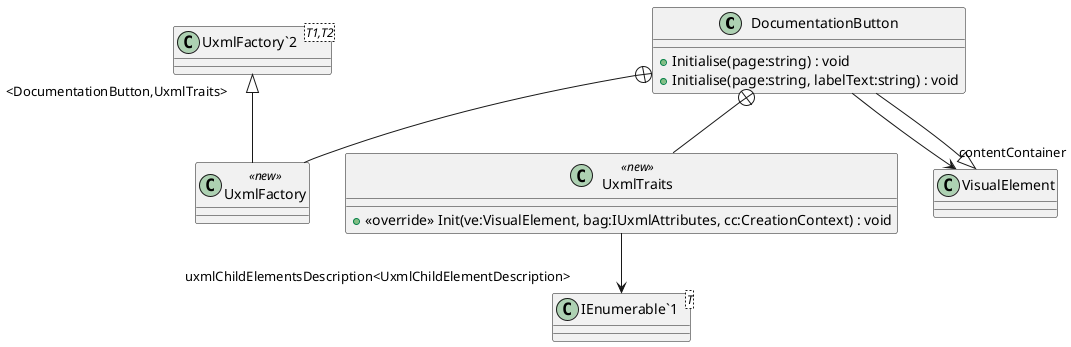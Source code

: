 @startuml
class DocumentationButton {
    + Initialise(page:string) : void
    + Initialise(page:string, labelText:string) : void
}
class UxmlFactory <<new>> {
}
class UxmlTraits <<new>> {
    + <<override>> Init(ve:VisualElement, bag:IUxmlAttributes, cc:CreationContext) : void
}
class "UxmlFactory`2"<T1,T2> {
}
class "IEnumerable`1"<T> {
}
VisualElement <|-- DocumentationButton
DocumentationButton --> "contentContainer" VisualElement
DocumentationButton +-- UxmlFactory
"UxmlFactory`2" "<DocumentationButton,UxmlTraits>" <|-- UxmlFactory
DocumentationButton +-- UxmlTraits
UxmlTraits --> "uxmlChildElementsDescription<UxmlChildElementDescription>" "IEnumerable`1"
@enduml
